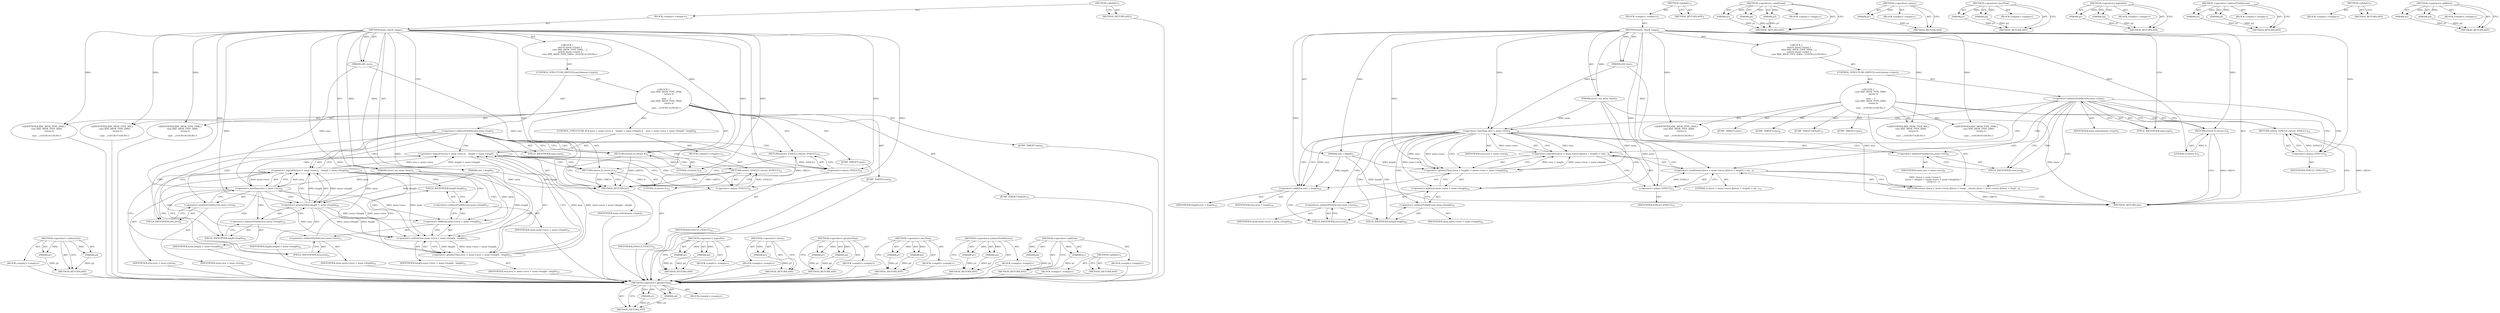 digraph "&lt;operator&gt;.addition" {
vulnerable_96 [label=<(METHOD,&lt;operator&gt;.greaterThan)>];
vulnerable_97 [label=<(PARAM,p1)>];
vulnerable_98 [label=<(PARAM,p2)>];
vulnerable_99 [label=<(BLOCK,&lt;empty&gt;,&lt;empty&gt;)>];
vulnerable_100 [label=<(METHOD_RETURN,ANY)>];
vulnerable_6 [label=<(METHOD,&lt;global&gt;)<SUB>1</SUB>>];
vulnerable_7 [label=<(BLOCK,&lt;empty&gt;,&lt;empty&gt;)<SUB>1</SUB>>];
vulnerable_8 [label=<(METHOD,mem_check_range)<SUB>1</SUB>>];
vulnerable_9 [label=<(PARAM,struct rxe_mem *mem)<SUB>1</SUB>>];
vulnerable_10 [label=<(PARAM,u64 iova)<SUB>1</SUB>>];
vulnerable_11 [label=<(PARAM,size_t length)<SUB>1</SUB>>];
vulnerable_12 [label="<(BLOCK,{
	switch (mem-&gt;type) {
	case RXE_MEM_TYPE_DMA:...,{
	switch (mem-&gt;type) {
	case RXE_MEM_TYPE_DMA:...)<SUB>2</SUB>>"];
vulnerable_13 [label=<(CONTROL_STRUCTURE,SWITCH,switch(mem-&gt;type))<SUB>3</SUB>>];
vulnerable_14 [label=<(&lt;operator&gt;.indirectFieldAccess,mem-&gt;type)<SUB>3</SUB>>];
vulnerable_15 [label=<(IDENTIFIER,mem,switch(mem-&gt;type))<SUB>3</SUB>>];
vulnerable_16 [label=<(FIELD_IDENTIFIER,type,type)<SUB>3</SUB>>];
vulnerable_17 [label="<(BLOCK,{
	case RXE_MEM_TYPE_DMA:
		return 0;
 
 	case ...,{
	case RXE_MEM_TYPE_DMA:
		return 0;
 
 	case ...)<SUB>3</SUB>>"];
vulnerable_18 [label=<(JUMP_TARGET,case)<SUB>4</SUB>>];
vulnerable_19 [label="<(IDENTIFIER,RXE_MEM_TYPE_DMA,{
	case RXE_MEM_TYPE_DMA:
		return 0;
 
 	case ...)<SUB>4</SUB>>"];
vulnerable_20 [label=<(RETURN,return 0;,return 0;)<SUB>5</SUB>>];
vulnerable_21 [label=<(LITERAL,0,return 0;)<SUB>5</SUB>>];
vulnerable_22 [label=<(JUMP_TARGET,case)<SUB>7</SUB>>];
vulnerable_23 [label="<(IDENTIFIER,RXE_MEM_TYPE_MR,{
	case RXE_MEM_TYPE_DMA:
		return 0;
 
 	case ...)<SUB>7</SUB>>"];
vulnerable_24 [label=<(JUMP_TARGET,case)<SUB>8</SUB>>];
vulnerable_25 [label="<(IDENTIFIER,RXE_MEM_TYPE_FMR,{
	case RXE_MEM_TYPE_DMA:
		return 0;
 
 	case ...)<SUB>8</SUB>>"];
vulnerable_26 [label=<(RETURN,return ((iova &lt; mem-&gt;iova) ||
			((iova + lengt...,return ((iova &lt; mem-&gt;iova) ||
			((iova + lengt...)<SUB>9</SUB>>];
vulnerable_27 [label=<(&lt;operator&gt;.conditional,((iova &lt; mem-&gt;iova) ||
			((iova + length) &gt; (m...)<SUB>9</SUB>>];
vulnerable_28 [label=<(&lt;operator&gt;.logicalOr,(iova &lt; mem-&gt;iova) ||
			((iova + length) &gt; (me...)<SUB>9</SUB>>];
vulnerable_29 [label=<(&lt;operator&gt;.lessThan,iova &lt; mem-&gt;iova)<SUB>9</SUB>>];
vulnerable_30 [label=<(IDENTIFIER,iova,iova &lt; mem-&gt;iova)<SUB>9</SUB>>];
vulnerable_31 [label=<(&lt;operator&gt;.indirectFieldAccess,mem-&gt;iova)<SUB>9</SUB>>];
vulnerable_32 [label=<(IDENTIFIER,mem,iova &lt; mem-&gt;iova)<SUB>9</SUB>>];
vulnerable_33 [label=<(FIELD_IDENTIFIER,iova,iova)<SUB>9</SUB>>];
vulnerable_34 [label=<(&lt;operator&gt;.greaterThan,(iova + length) &gt; (mem-&gt;iova + mem-&gt;length))<SUB>10</SUB>>];
vulnerable_35 [label=<(&lt;operator&gt;.addition,iova + length)<SUB>10</SUB>>];
vulnerable_36 [label=<(IDENTIFIER,iova,iova + length)<SUB>10</SUB>>];
vulnerable_37 [label=<(IDENTIFIER,length,iova + length)<SUB>10</SUB>>];
vulnerable_38 [label=<(&lt;operator&gt;.addition,mem-&gt;iova + mem-&gt;length)<SUB>10</SUB>>];
vulnerable_39 [label=<(&lt;operator&gt;.indirectFieldAccess,mem-&gt;iova)<SUB>10</SUB>>];
vulnerable_40 [label=<(IDENTIFIER,mem,mem-&gt;iova + mem-&gt;length)<SUB>10</SUB>>];
vulnerable_41 [label=<(FIELD_IDENTIFIER,iova,iova)<SUB>10</SUB>>];
vulnerable_42 [label=<(&lt;operator&gt;.indirectFieldAccess,mem-&gt;length)<SUB>10</SUB>>];
vulnerable_43 [label=<(IDENTIFIER,mem,mem-&gt;iova + mem-&gt;length)<SUB>10</SUB>>];
vulnerable_44 [label=<(FIELD_IDENTIFIER,length,length)<SUB>10</SUB>>];
vulnerable_45 [label=<(&lt;operator&gt;.minus,-EFAULT)<SUB>11</SUB>>];
vulnerable_46 [label=<(IDENTIFIER,EFAULT,-EFAULT)<SUB>11</SUB>>];
vulnerable_47 [label=<(LITERAL,0,((iova &lt; mem-&gt;iova) ||
			((iova + length) &gt; (m...)<SUB>11</SUB>>];
vulnerable_48 [label=<(JUMP_TARGET,default)<SUB>13</SUB>>];
vulnerable_49 [label=<(RETURN,return -EFAULT;,return -EFAULT;)<SUB>14</SUB>>];
vulnerable_50 [label=<(&lt;operator&gt;.minus,-EFAULT)<SUB>14</SUB>>];
vulnerable_51 [label=<(IDENTIFIER,EFAULT,-EFAULT)<SUB>14</SUB>>];
vulnerable_52 [label=<(METHOD_RETURN,int)<SUB>1</SUB>>];
vulnerable_54 [label=<(METHOD_RETURN,ANY)<SUB>1</SUB>>];
vulnerable_80 [label=<(METHOD,&lt;operator&gt;.conditional)>];
vulnerable_81 [label=<(PARAM,p1)>];
vulnerable_82 [label=<(PARAM,p2)>];
vulnerable_83 [label=<(PARAM,p3)>];
vulnerable_84 [label=<(BLOCK,&lt;empty&gt;,&lt;empty&gt;)>];
vulnerable_85 [label=<(METHOD_RETURN,ANY)>];
vulnerable_106 [label=<(METHOD,&lt;operator&gt;.minus)>];
vulnerable_107 [label=<(PARAM,p1)>];
vulnerable_108 [label=<(BLOCK,&lt;empty&gt;,&lt;empty&gt;)>];
vulnerable_109 [label=<(METHOD_RETURN,ANY)>];
vulnerable_91 [label=<(METHOD,&lt;operator&gt;.lessThan)>];
vulnerable_92 [label=<(PARAM,p1)>];
vulnerable_93 [label=<(PARAM,p2)>];
vulnerable_94 [label=<(BLOCK,&lt;empty&gt;,&lt;empty&gt;)>];
vulnerable_95 [label=<(METHOD_RETURN,ANY)>];
vulnerable_86 [label=<(METHOD,&lt;operator&gt;.logicalOr)>];
vulnerable_87 [label=<(PARAM,p1)>];
vulnerable_88 [label=<(PARAM,p2)>];
vulnerable_89 [label=<(BLOCK,&lt;empty&gt;,&lt;empty&gt;)>];
vulnerable_90 [label=<(METHOD_RETURN,ANY)>];
vulnerable_75 [label=<(METHOD,&lt;operator&gt;.indirectFieldAccess)>];
vulnerable_76 [label=<(PARAM,p1)>];
vulnerable_77 [label=<(PARAM,p2)>];
vulnerable_78 [label=<(BLOCK,&lt;empty&gt;,&lt;empty&gt;)>];
vulnerable_79 [label=<(METHOD_RETURN,ANY)>];
vulnerable_69 [label=<(METHOD,&lt;global&gt;)<SUB>1</SUB>>];
vulnerable_70 [label=<(BLOCK,&lt;empty&gt;,&lt;empty&gt;)>];
vulnerable_71 [label=<(METHOD_RETURN,ANY)>];
vulnerable_101 [label=<(METHOD,&lt;operator&gt;.addition)>];
vulnerable_102 [label=<(PARAM,p1)>];
vulnerable_103 [label=<(PARAM,p2)>];
vulnerable_104 [label=<(BLOCK,&lt;empty&gt;,&lt;empty&gt;)>];
vulnerable_105 [label=<(METHOD_RETURN,ANY)>];
fixed_103 [label=<(METHOD,&lt;operator&gt;.subtraction)>];
fixed_104 [label=<(PARAM,p1)>];
fixed_105 [label=<(PARAM,p2)>];
fixed_106 [label=<(BLOCK,&lt;empty&gt;,&lt;empty&gt;)>];
fixed_107 [label=<(METHOD_RETURN,ANY)>];
fixed_6 [label=<(METHOD,&lt;global&gt;)<SUB>1</SUB>>];
fixed_7 [label=<(BLOCK,&lt;empty&gt;,&lt;empty&gt;)<SUB>1</SUB>>];
fixed_8 [label=<(METHOD,mem_check_range)<SUB>1</SUB>>];
fixed_9 [label=<(PARAM,struct rxe_mem *mem)<SUB>1</SUB>>];
fixed_10 [label=<(PARAM,u64 iova)<SUB>1</SUB>>];
fixed_11 [label=<(PARAM,size_t length)<SUB>1</SUB>>];
fixed_12 [label="<(BLOCK,{
	switch (mem-&gt;type) {
	case RXE_MEM_TYPE_DMA:...,{
	switch (mem-&gt;type) {
	case RXE_MEM_TYPE_DMA:...)<SUB>2</SUB>>"];
fixed_13 [label=<(CONTROL_STRUCTURE,SWITCH,switch(mem-&gt;type))<SUB>3</SUB>>];
fixed_14 [label=<(&lt;operator&gt;.indirectFieldAccess,mem-&gt;type)<SUB>3</SUB>>];
fixed_15 [label=<(IDENTIFIER,mem,switch(mem-&gt;type))<SUB>3</SUB>>];
fixed_16 [label=<(FIELD_IDENTIFIER,type,type)<SUB>3</SUB>>];
fixed_17 [label="<(BLOCK,{
	case RXE_MEM_TYPE_DMA:
		return 0;
 
 	case ...,{
	case RXE_MEM_TYPE_DMA:
		return 0;
 
 	case ...)<SUB>3</SUB>>"];
fixed_18 [label=<(JUMP_TARGET,case)<SUB>4</SUB>>];
fixed_19 [label="<(IDENTIFIER,RXE_MEM_TYPE_DMA,{
	case RXE_MEM_TYPE_DMA:
		return 0;
 
 	case ...)<SUB>4</SUB>>"];
fixed_20 [label=<(RETURN,return 0;,return 0;)<SUB>5</SUB>>];
fixed_21 [label=<(LITERAL,0,return 0;)<SUB>5</SUB>>];
fixed_22 [label=<(JUMP_TARGET,case)<SUB>7</SUB>>];
fixed_23 [label="<(IDENTIFIER,RXE_MEM_TYPE_MR,{
	case RXE_MEM_TYPE_DMA:
		return 0;
 
 	case ...)<SUB>7</SUB>>"];
fixed_24 [label=<(JUMP_TARGET,case)<SUB>8</SUB>>];
fixed_25 [label="<(IDENTIFIER,RXE_MEM_TYPE_FMR,{
	case RXE_MEM_TYPE_DMA:
		return 0;
 
 	case ...)<SUB>8</SUB>>"];
fixed_26 [label=<(CONTROL_STRUCTURE,IF,if (iova &lt; mem-&gt;iova ||
		    length &gt; mem-&gt;length ||
		    iova &gt; mem-&gt;iova + mem-&gt;length - length))<SUB>9</SUB>>];
fixed_27 [label=<(&lt;operator&gt;.logicalOr,iova &lt; mem-&gt;iova ||
		    length &gt; mem-&gt;length ...)<SUB>9</SUB>>];
fixed_28 [label=<(&lt;operator&gt;.logicalOr,iova &lt; mem-&gt;iova ||
		    length &gt; mem-&gt;length)<SUB>9</SUB>>];
fixed_29 [label=<(&lt;operator&gt;.lessThan,iova &lt; mem-&gt;iova)<SUB>9</SUB>>];
fixed_30 [label=<(IDENTIFIER,iova,iova &lt; mem-&gt;iova)<SUB>9</SUB>>];
fixed_31 [label=<(&lt;operator&gt;.indirectFieldAccess,mem-&gt;iova)<SUB>9</SUB>>];
fixed_32 [label=<(IDENTIFIER,mem,iova &lt; mem-&gt;iova)<SUB>9</SUB>>];
fixed_33 [label=<(FIELD_IDENTIFIER,iova,iova)<SUB>9</SUB>>];
fixed_34 [label=<(&lt;operator&gt;.greaterThan,length &gt; mem-&gt;length)<SUB>10</SUB>>];
fixed_35 [label=<(IDENTIFIER,length,length &gt; mem-&gt;length)<SUB>10</SUB>>];
fixed_36 [label=<(&lt;operator&gt;.indirectFieldAccess,mem-&gt;length)<SUB>10</SUB>>];
fixed_37 [label=<(IDENTIFIER,mem,length &gt; mem-&gt;length)<SUB>10</SUB>>];
fixed_38 [label=<(FIELD_IDENTIFIER,length,length)<SUB>10</SUB>>];
fixed_39 [label=<(&lt;operator&gt;.greaterThan,iova &gt; mem-&gt;iova + mem-&gt;length - length)<SUB>11</SUB>>];
fixed_40 [label=<(IDENTIFIER,iova,iova &gt; mem-&gt;iova + mem-&gt;length - length)<SUB>11</SUB>>];
fixed_41 [label=<(&lt;operator&gt;.subtraction,mem-&gt;iova + mem-&gt;length - length)<SUB>11</SUB>>];
fixed_42 [label=<(&lt;operator&gt;.addition,mem-&gt;iova + mem-&gt;length)<SUB>11</SUB>>];
fixed_43 [label=<(&lt;operator&gt;.indirectFieldAccess,mem-&gt;iova)<SUB>11</SUB>>];
fixed_44 [label=<(IDENTIFIER,mem,mem-&gt;iova + mem-&gt;length)<SUB>11</SUB>>];
fixed_45 [label=<(FIELD_IDENTIFIER,iova,iova)<SUB>11</SUB>>];
fixed_46 [label=<(&lt;operator&gt;.indirectFieldAccess,mem-&gt;length)<SUB>11</SUB>>];
fixed_47 [label=<(IDENTIFIER,mem,mem-&gt;iova + mem-&gt;length)<SUB>11</SUB>>];
fixed_48 [label=<(FIELD_IDENTIFIER,length,length)<SUB>11</SUB>>];
fixed_49 [label=<(IDENTIFIER,length,mem-&gt;iova + mem-&gt;length - length)<SUB>11</SUB>>];
fixed_50 [label=<(BLOCK,&lt;empty&gt;,&lt;empty&gt;)<SUB>12</SUB>>];
fixed_51 [label=<(RETURN,return -EFAULT;,return -EFAULT;)<SUB>12</SUB>>];
fixed_52 [label=<(&lt;operator&gt;.minus,-EFAULT)<SUB>12</SUB>>];
fixed_53 [label=<(IDENTIFIER,EFAULT,-EFAULT)<SUB>12</SUB>>];
fixed_54 [label=<(RETURN,return 0;,return 0;)<SUB>13</SUB>>];
fixed_55 [label=<(LITERAL,0,return 0;)<SUB>13</SUB>>];
fixed_56 [label=<(JUMP_TARGET,default)<SUB>15</SUB>>];
fixed_57 [label=<(RETURN,return -EFAULT;,return -EFAULT;)<SUB>16</SUB>>];
fixed_58 [label=<(&lt;operator&gt;.minus,-EFAULT)<SUB>16</SUB>>];
fixed_59 [label=<(IDENTIFIER,EFAULT,-EFAULT)<SUB>16</SUB>>];
fixed_60 [label=<(METHOD_RETURN,int)<SUB>1</SUB>>];
fixed_62 [label=<(METHOD_RETURN,ANY)<SUB>1</SUB>>];
fixed_88 [label=<(METHOD,&lt;operator&gt;.logicalOr)>];
fixed_89 [label=<(PARAM,p1)>];
fixed_90 [label=<(PARAM,p2)>];
fixed_91 [label=<(BLOCK,&lt;empty&gt;,&lt;empty&gt;)>];
fixed_92 [label=<(METHOD_RETURN,ANY)>];
fixed_113 [label=<(METHOD,&lt;operator&gt;.minus)>];
fixed_114 [label=<(PARAM,p1)>];
fixed_115 [label=<(BLOCK,&lt;empty&gt;,&lt;empty&gt;)>];
fixed_116 [label=<(METHOD_RETURN,ANY)>];
fixed_98 [label=<(METHOD,&lt;operator&gt;.greaterThan)>];
fixed_99 [label=<(PARAM,p1)>];
fixed_100 [label=<(PARAM,p2)>];
fixed_101 [label=<(BLOCK,&lt;empty&gt;,&lt;empty&gt;)>];
fixed_102 [label=<(METHOD_RETURN,ANY)>];
fixed_93 [label=<(METHOD,&lt;operator&gt;.lessThan)>];
fixed_94 [label=<(PARAM,p1)>];
fixed_95 [label=<(PARAM,p2)>];
fixed_96 [label=<(BLOCK,&lt;empty&gt;,&lt;empty&gt;)>];
fixed_97 [label=<(METHOD_RETURN,ANY)>];
fixed_83 [label=<(METHOD,&lt;operator&gt;.indirectFieldAccess)>];
fixed_84 [label=<(PARAM,p1)>];
fixed_85 [label=<(PARAM,p2)>];
fixed_86 [label=<(BLOCK,&lt;empty&gt;,&lt;empty&gt;)>];
fixed_87 [label=<(METHOD_RETURN,ANY)>];
fixed_77 [label=<(METHOD,&lt;global&gt;)<SUB>1</SUB>>];
fixed_78 [label=<(BLOCK,&lt;empty&gt;,&lt;empty&gt;)>];
fixed_79 [label=<(METHOD_RETURN,ANY)>];
fixed_108 [label=<(METHOD,&lt;operator&gt;.addition)>];
fixed_109 [label=<(PARAM,p1)>];
fixed_110 [label=<(PARAM,p2)>];
fixed_111 [label=<(BLOCK,&lt;empty&gt;,&lt;empty&gt;)>];
fixed_112 [label=<(METHOD_RETURN,ANY)>];
vulnerable_96 -> vulnerable_97  [key=0, label="AST: "];
vulnerable_96 -> vulnerable_97  [key=1, label="DDG: "];
vulnerable_96 -> vulnerable_99  [key=0, label="AST: "];
vulnerable_96 -> vulnerable_98  [key=0, label="AST: "];
vulnerable_96 -> vulnerable_98  [key=1, label="DDG: "];
vulnerable_96 -> vulnerable_100  [key=0, label="AST: "];
vulnerable_96 -> vulnerable_100  [key=1, label="CFG: "];
vulnerable_97 -> vulnerable_100  [key=0, label="DDG: p1"];
vulnerable_98 -> vulnerable_100  [key=0, label="DDG: p2"];
vulnerable_6 -> vulnerable_7  [key=0, label="AST: "];
vulnerable_6 -> vulnerable_54  [key=0, label="AST: "];
vulnerable_6 -> vulnerable_54  [key=1, label="CFG: "];
vulnerable_7 -> vulnerable_8  [key=0, label="AST: "];
vulnerable_8 -> vulnerable_9  [key=0, label="AST: "];
vulnerable_8 -> vulnerable_9  [key=1, label="DDG: "];
vulnerable_8 -> vulnerable_10  [key=0, label="AST: "];
vulnerable_8 -> vulnerable_10  [key=1, label="DDG: "];
vulnerable_8 -> vulnerable_11  [key=0, label="AST: "];
vulnerable_8 -> vulnerable_11  [key=1, label="DDG: "];
vulnerable_8 -> vulnerable_12  [key=0, label="AST: "];
vulnerable_8 -> vulnerable_52  [key=0, label="AST: "];
vulnerable_8 -> vulnerable_16  [key=0, label="CFG: "];
vulnerable_8 -> vulnerable_19  [key=0, label="DDG: "];
vulnerable_8 -> vulnerable_20  [key=0, label="DDG: "];
vulnerable_8 -> vulnerable_23  [key=0, label="DDG: "];
vulnerable_8 -> vulnerable_25  [key=0, label="DDG: "];
vulnerable_8 -> vulnerable_21  [key=0, label="DDG: "];
vulnerable_8 -> vulnerable_27  [key=0, label="DDG: "];
vulnerable_8 -> vulnerable_50  [key=0, label="DDG: "];
vulnerable_8 -> vulnerable_45  [key=0, label="DDG: "];
vulnerable_8 -> vulnerable_29  [key=0, label="DDG: "];
vulnerable_8 -> vulnerable_34  [key=0, label="DDG: "];
vulnerable_8 -> vulnerable_35  [key=0, label="DDG: "];
vulnerable_9 -> vulnerable_52  [key=0, label="DDG: mem"];
vulnerable_9 -> vulnerable_29  [key=0, label="DDG: mem"];
vulnerable_9 -> vulnerable_34  [key=0, label="DDG: mem"];
vulnerable_9 -> vulnerable_38  [key=0, label="DDG: mem"];
vulnerable_10 -> vulnerable_52  [key=0, label="DDG: iova"];
vulnerable_10 -> vulnerable_29  [key=0, label="DDG: iova"];
vulnerable_11 -> vulnerable_52  [key=0, label="DDG: length"];
vulnerable_11 -> vulnerable_34  [key=0, label="DDG: length"];
vulnerable_11 -> vulnerable_35  [key=0, label="DDG: length"];
vulnerable_12 -> vulnerable_13  [key=0, label="AST: "];
vulnerable_13 -> vulnerable_14  [key=0, label="AST: "];
vulnerable_13 -> vulnerable_17  [key=0, label="AST: "];
vulnerable_14 -> vulnerable_15  [key=0, label="AST: "];
vulnerable_14 -> vulnerable_16  [key=0, label="AST: "];
vulnerable_14 -> vulnerable_20  [key=0, label="CFG: "];
vulnerable_14 -> vulnerable_20  [key=1, label="CDG: "];
vulnerable_14 -> vulnerable_33  [key=0, label="CFG: "];
vulnerable_14 -> vulnerable_33  [key=1, label="CDG: "];
vulnerable_14 -> vulnerable_50  [key=0, label="CFG: "];
vulnerable_14 -> vulnerable_50  [key=1, label="CDG: "];
vulnerable_14 -> vulnerable_49  [key=0, label="CDG: "];
vulnerable_14 -> vulnerable_26  [key=0, label="CDG: "];
vulnerable_14 -> vulnerable_28  [key=0, label="CDG: "];
vulnerable_14 -> vulnerable_27  [key=0, label="CDG: "];
vulnerable_14 -> vulnerable_29  [key=0, label="CDG: "];
vulnerable_14 -> vulnerable_31  [key=0, label="CDG: "];
vulnerable_16 -> vulnerable_14  [key=0, label="CFG: "];
vulnerable_17 -> vulnerable_18  [key=0, label="AST: "];
vulnerable_17 -> vulnerable_19  [key=0, label="AST: "];
vulnerable_17 -> vulnerable_20  [key=0, label="AST: "];
vulnerable_17 -> vulnerable_22  [key=0, label="AST: "];
vulnerable_17 -> vulnerable_23  [key=0, label="AST: "];
vulnerable_17 -> vulnerable_24  [key=0, label="AST: "];
vulnerable_17 -> vulnerable_25  [key=0, label="AST: "];
vulnerable_17 -> vulnerable_26  [key=0, label="AST: "];
vulnerable_17 -> vulnerable_48  [key=0, label="AST: "];
vulnerable_17 -> vulnerable_49  [key=0, label="AST: "];
vulnerable_20 -> vulnerable_21  [key=0, label="AST: "];
vulnerable_20 -> vulnerable_52  [key=0, label="CFG: "];
vulnerable_20 -> vulnerable_52  [key=1, label="DDG: &lt;RET&gt;"];
vulnerable_21 -> vulnerable_20  [key=0, label="DDG: 0"];
vulnerable_26 -> vulnerable_27  [key=0, label="AST: "];
vulnerable_26 -> vulnerable_52  [key=0, label="CFG: "];
vulnerable_26 -> vulnerable_52  [key=1, label="DDG: &lt;RET&gt;"];
vulnerable_27 -> vulnerable_28  [key=0, label="AST: "];
vulnerable_27 -> vulnerable_45  [key=0, label="AST: "];
vulnerable_27 -> vulnerable_47  [key=0, label="AST: "];
vulnerable_27 -> vulnerable_26  [key=0, label="CFG: "];
vulnerable_27 -> vulnerable_26  [key=1, label="DDG: ((iova &lt; mem-&gt;iova) ||
			((iova + length) &gt; (mem-&gt;iova + mem-&gt;length))) ?
			-EFAULT : 0"];
vulnerable_28 -> vulnerable_29  [key=0, label="AST: "];
vulnerable_28 -> vulnerable_34  [key=0, label="AST: "];
vulnerable_28 -> vulnerable_45  [key=0, label="CFG: "];
vulnerable_28 -> vulnerable_45  [key=1, label="CDG: "];
vulnerable_28 -> vulnerable_27  [key=0, label="CFG: "];
vulnerable_29 -> vulnerable_30  [key=0, label="AST: "];
vulnerable_29 -> vulnerable_31  [key=0, label="AST: "];
vulnerable_29 -> vulnerable_28  [key=0, label="CFG: "];
vulnerable_29 -> vulnerable_28  [key=1, label="DDG: iova"];
vulnerable_29 -> vulnerable_28  [key=2, label="DDG: mem-&gt;iova"];
vulnerable_29 -> vulnerable_35  [key=0, label="CFG: "];
vulnerable_29 -> vulnerable_35  [key=1, label="DDG: iova"];
vulnerable_29 -> vulnerable_35  [key=2, label="CDG: "];
vulnerable_29 -> vulnerable_34  [key=0, label="DDG: iova"];
vulnerable_29 -> vulnerable_34  [key=1, label="DDG: mem-&gt;iova"];
vulnerable_29 -> vulnerable_34  [key=2, label="CDG: "];
vulnerable_29 -> vulnerable_38  [key=0, label="DDG: mem-&gt;iova"];
vulnerable_29 -> vulnerable_38  [key=1, label="CDG: "];
vulnerable_29 -> vulnerable_42  [key=0, label="CDG: "];
vulnerable_29 -> vulnerable_41  [key=0, label="CDG: "];
vulnerable_29 -> vulnerable_44  [key=0, label="CDG: "];
vulnerable_29 -> vulnerable_39  [key=0, label="CDG: "];
vulnerable_31 -> vulnerable_32  [key=0, label="AST: "];
vulnerable_31 -> vulnerable_33  [key=0, label="AST: "];
vulnerable_31 -> vulnerable_29  [key=0, label="CFG: "];
vulnerable_33 -> vulnerable_31  [key=0, label="CFG: "];
vulnerable_34 -> vulnerable_35  [key=0, label="AST: "];
vulnerable_34 -> vulnerable_38  [key=0, label="AST: "];
vulnerable_34 -> vulnerable_28  [key=0, label="CFG: "];
vulnerable_34 -> vulnerable_28  [key=1, label="DDG: iova + length"];
vulnerable_34 -> vulnerable_28  [key=2, label="DDG: mem-&gt;iova + mem-&gt;length"];
vulnerable_35 -> vulnerable_36  [key=0, label="AST: "];
vulnerable_35 -> vulnerable_37  [key=0, label="AST: "];
vulnerable_35 -> vulnerable_41  [key=0, label="CFG: "];
vulnerable_38 -> vulnerable_39  [key=0, label="AST: "];
vulnerable_38 -> vulnerable_42  [key=0, label="AST: "];
vulnerable_38 -> vulnerable_34  [key=0, label="CFG: "];
vulnerable_39 -> vulnerable_40  [key=0, label="AST: "];
vulnerable_39 -> vulnerable_41  [key=0, label="AST: "];
vulnerable_39 -> vulnerable_44  [key=0, label="CFG: "];
vulnerable_41 -> vulnerable_39  [key=0, label="CFG: "];
vulnerable_42 -> vulnerable_43  [key=0, label="AST: "];
vulnerable_42 -> vulnerable_44  [key=0, label="AST: "];
vulnerable_42 -> vulnerable_38  [key=0, label="CFG: "];
vulnerable_44 -> vulnerable_42  [key=0, label="CFG: "];
vulnerable_45 -> vulnerable_46  [key=0, label="AST: "];
vulnerable_45 -> vulnerable_27  [key=0, label="CFG: "];
vulnerable_45 -> vulnerable_27  [key=1, label="DDG: EFAULT"];
vulnerable_49 -> vulnerable_50  [key=0, label="AST: "];
vulnerable_49 -> vulnerable_52  [key=0, label="CFG: "];
vulnerable_49 -> vulnerable_52  [key=1, label="DDG: &lt;RET&gt;"];
vulnerable_50 -> vulnerable_51  [key=0, label="AST: "];
vulnerable_50 -> vulnerable_49  [key=0, label="CFG: "];
vulnerable_50 -> vulnerable_49  [key=1, label="DDG: -EFAULT"];
vulnerable_80 -> vulnerable_81  [key=0, label="AST: "];
vulnerable_80 -> vulnerable_81  [key=1, label="DDG: "];
vulnerable_80 -> vulnerable_84  [key=0, label="AST: "];
vulnerable_80 -> vulnerable_82  [key=0, label="AST: "];
vulnerable_80 -> vulnerable_82  [key=1, label="DDG: "];
vulnerable_80 -> vulnerable_85  [key=0, label="AST: "];
vulnerable_80 -> vulnerable_85  [key=1, label="CFG: "];
vulnerable_80 -> vulnerable_83  [key=0, label="AST: "];
vulnerable_80 -> vulnerable_83  [key=1, label="DDG: "];
vulnerable_81 -> vulnerable_85  [key=0, label="DDG: p1"];
vulnerable_82 -> vulnerable_85  [key=0, label="DDG: p2"];
vulnerable_83 -> vulnerable_85  [key=0, label="DDG: p3"];
vulnerable_106 -> vulnerable_107  [key=0, label="AST: "];
vulnerable_106 -> vulnerable_107  [key=1, label="DDG: "];
vulnerable_106 -> vulnerable_108  [key=0, label="AST: "];
vulnerable_106 -> vulnerable_109  [key=0, label="AST: "];
vulnerable_106 -> vulnerable_109  [key=1, label="CFG: "];
vulnerable_107 -> vulnerable_109  [key=0, label="DDG: p1"];
vulnerable_91 -> vulnerable_92  [key=0, label="AST: "];
vulnerable_91 -> vulnerable_92  [key=1, label="DDG: "];
vulnerable_91 -> vulnerable_94  [key=0, label="AST: "];
vulnerable_91 -> vulnerable_93  [key=0, label="AST: "];
vulnerable_91 -> vulnerable_93  [key=1, label="DDG: "];
vulnerable_91 -> vulnerable_95  [key=0, label="AST: "];
vulnerable_91 -> vulnerable_95  [key=1, label="CFG: "];
vulnerable_92 -> vulnerable_95  [key=0, label="DDG: p1"];
vulnerable_93 -> vulnerable_95  [key=0, label="DDG: p2"];
vulnerable_86 -> vulnerable_87  [key=0, label="AST: "];
vulnerable_86 -> vulnerable_87  [key=1, label="DDG: "];
vulnerable_86 -> vulnerable_89  [key=0, label="AST: "];
vulnerable_86 -> vulnerable_88  [key=0, label="AST: "];
vulnerable_86 -> vulnerable_88  [key=1, label="DDG: "];
vulnerable_86 -> vulnerable_90  [key=0, label="AST: "];
vulnerable_86 -> vulnerable_90  [key=1, label="CFG: "];
vulnerable_87 -> vulnerable_90  [key=0, label="DDG: p1"];
vulnerable_88 -> vulnerable_90  [key=0, label="DDG: p2"];
vulnerable_75 -> vulnerable_76  [key=0, label="AST: "];
vulnerable_75 -> vulnerable_76  [key=1, label="DDG: "];
vulnerable_75 -> vulnerable_78  [key=0, label="AST: "];
vulnerable_75 -> vulnerable_77  [key=0, label="AST: "];
vulnerable_75 -> vulnerable_77  [key=1, label="DDG: "];
vulnerable_75 -> vulnerable_79  [key=0, label="AST: "];
vulnerable_75 -> vulnerable_79  [key=1, label="CFG: "];
vulnerable_76 -> vulnerable_79  [key=0, label="DDG: p1"];
vulnerable_77 -> vulnerable_79  [key=0, label="DDG: p2"];
vulnerable_69 -> vulnerable_70  [key=0, label="AST: "];
vulnerable_69 -> vulnerable_71  [key=0, label="AST: "];
vulnerable_69 -> vulnerable_71  [key=1, label="CFG: "];
vulnerable_101 -> vulnerable_102  [key=0, label="AST: "];
vulnerable_101 -> vulnerable_102  [key=1, label="DDG: "];
vulnerable_101 -> vulnerable_104  [key=0, label="AST: "];
vulnerable_101 -> vulnerable_103  [key=0, label="AST: "];
vulnerable_101 -> vulnerable_103  [key=1, label="DDG: "];
vulnerable_101 -> vulnerable_105  [key=0, label="AST: "];
vulnerable_101 -> vulnerable_105  [key=1, label="CFG: "];
vulnerable_102 -> vulnerable_105  [key=0, label="DDG: p1"];
vulnerable_103 -> vulnerable_105  [key=0, label="DDG: p2"];
fixed_103 -> fixed_104  [key=0, label="AST: "];
fixed_103 -> fixed_104  [key=1, label="DDG: "];
fixed_103 -> fixed_106  [key=0, label="AST: "];
fixed_103 -> fixed_105  [key=0, label="AST: "];
fixed_103 -> fixed_105  [key=1, label="DDG: "];
fixed_103 -> fixed_107  [key=0, label="AST: "];
fixed_103 -> fixed_107  [key=1, label="CFG: "];
fixed_104 -> fixed_107  [key=0, label="DDG: p1"];
fixed_105 -> fixed_107  [key=0, label="DDG: p2"];
fixed_106 -> vulnerable_96  [key=0];
fixed_107 -> vulnerable_96  [key=0];
fixed_6 -> fixed_7  [key=0, label="AST: "];
fixed_6 -> fixed_62  [key=0, label="AST: "];
fixed_6 -> fixed_62  [key=1, label="CFG: "];
fixed_7 -> fixed_8  [key=0, label="AST: "];
fixed_8 -> fixed_9  [key=0, label="AST: "];
fixed_8 -> fixed_9  [key=1, label="DDG: "];
fixed_8 -> fixed_10  [key=0, label="AST: "];
fixed_8 -> fixed_10  [key=1, label="DDG: "];
fixed_8 -> fixed_11  [key=0, label="AST: "];
fixed_8 -> fixed_11  [key=1, label="DDG: "];
fixed_8 -> fixed_12  [key=0, label="AST: "];
fixed_8 -> fixed_60  [key=0, label="AST: "];
fixed_8 -> fixed_16  [key=0, label="CFG: "];
fixed_8 -> fixed_19  [key=0, label="DDG: "];
fixed_8 -> fixed_20  [key=0, label="DDG: "];
fixed_8 -> fixed_23  [key=0, label="DDG: "];
fixed_8 -> fixed_25  [key=0, label="DDG: "];
fixed_8 -> fixed_54  [key=0, label="DDG: "];
fixed_8 -> fixed_21  [key=0, label="DDG: "];
fixed_8 -> fixed_55  [key=0, label="DDG: "];
fixed_8 -> fixed_58  [key=0, label="DDG: "];
fixed_8 -> fixed_39  [key=0, label="DDG: "];
fixed_8 -> fixed_29  [key=0, label="DDG: "];
fixed_8 -> fixed_34  [key=0, label="DDG: "];
fixed_8 -> fixed_41  [key=0, label="DDG: "];
fixed_8 -> fixed_52  [key=0, label="DDG: "];
fixed_9 -> fixed_60  [key=0, label="DDG: mem"];
fixed_9 -> fixed_29  [key=0, label="DDG: mem"];
fixed_9 -> fixed_34  [key=0, label="DDG: mem"];
fixed_9 -> fixed_41  [key=0, label="DDG: mem"];
fixed_9 -> fixed_42  [key=0, label="DDG: mem"];
fixed_10 -> fixed_60  [key=0, label="DDG: iova"];
fixed_10 -> fixed_29  [key=0, label="DDG: iova"];
fixed_11 -> fixed_60  [key=0, label="DDG: length"];
fixed_11 -> fixed_34  [key=0, label="DDG: length"];
fixed_11 -> fixed_41  [key=0, label="DDG: length"];
fixed_12 -> fixed_13  [key=0, label="AST: "];
fixed_13 -> fixed_14  [key=0, label="AST: "];
fixed_13 -> fixed_17  [key=0, label="AST: "];
fixed_14 -> fixed_15  [key=0, label="AST: "];
fixed_14 -> fixed_16  [key=0, label="AST: "];
fixed_14 -> fixed_20  [key=0, label="CFG: "];
fixed_14 -> fixed_20  [key=1, label="CDG: "];
fixed_14 -> fixed_33  [key=0, label="CFG: "];
fixed_14 -> fixed_33  [key=1, label="CDG: "];
fixed_14 -> fixed_58  [key=0, label="CFG: "];
fixed_14 -> fixed_58  [key=1, label="CDG: "];
fixed_14 -> fixed_57  [key=0, label="CDG: "];
fixed_14 -> fixed_28  [key=0, label="CDG: "];
fixed_14 -> fixed_27  [key=0, label="CDG: "];
fixed_14 -> fixed_29  [key=0, label="CDG: "];
fixed_14 -> fixed_31  [key=0, label="CDG: "];
fixed_15 -> vulnerable_96  [key=0];
fixed_16 -> fixed_14  [key=0, label="CFG: "];
fixed_17 -> fixed_18  [key=0, label="AST: "];
fixed_17 -> fixed_19  [key=0, label="AST: "];
fixed_17 -> fixed_20  [key=0, label="AST: "];
fixed_17 -> fixed_22  [key=0, label="AST: "];
fixed_17 -> fixed_23  [key=0, label="AST: "];
fixed_17 -> fixed_24  [key=0, label="AST: "];
fixed_17 -> fixed_25  [key=0, label="AST: "];
fixed_17 -> fixed_26  [key=0, label="AST: "];
fixed_17 -> fixed_54  [key=0, label="AST: "];
fixed_17 -> fixed_56  [key=0, label="AST: "];
fixed_17 -> fixed_57  [key=0, label="AST: "];
fixed_18 -> vulnerable_96  [key=0];
fixed_19 -> vulnerable_96  [key=0];
fixed_20 -> fixed_21  [key=0, label="AST: "];
fixed_20 -> fixed_60  [key=0, label="CFG: "];
fixed_20 -> fixed_60  [key=1, label="DDG: &lt;RET&gt;"];
fixed_21 -> fixed_20  [key=0, label="DDG: 0"];
fixed_22 -> vulnerable_96  [key=0];
fixed_23 -> vulnerable_96  [key=0];
fixed_24 -> vulnerable_96  [key=0];
fixed_25 -> vulnerable_96  [key=0];
fixed_26 -> fixed_27  [key=0, label="AST: "];
fixed_26 -> fixed_50  [key=0, label="AST: "];
fixed_27 -> fixed_28  [key=0, label="AST: "];
fixed_27 -> fixed_39  [key=0, label="AST: "];
fixed_27 -> fixed_52  [key=0, label="CFG: "];
fixed_27 -> fixed_52  [key=1, label="CDG: "];
fixed_27 -> fixed_54  [key=0, label="CFG: "];
fixed_27 -> fixed_54  [key=1, label="CDG: "];
fixed_27 -> fixed_51  [key=0, label="CDG: "];
fixed_28 -> fixed_29  [key=0, label="AST: "];
fixed_28 -> fixed_34  [key=0, label="AST: "];
fixed_28 -> fixed_27  [key=0, label="CFG: "];
fixed_28 -> fixed_27  [key=1, label="DDG: iova &lt; mem-&gt;iova"];
fixed_28 -> fixed_27  [key=2, label="DDG: length &gt; mem-&gt;length"];
fixed_28 -> fixed_45  [key=0, label="CFG: "];
fixed_28 -> fixed_45  [key=1, label="CDG: "];
fixed_28 -> fixed_48  [key=0, label="CDG: "];
fixed_28 -> fixed_42  [key=0, label="CDG: "];
fixed_28 -> fixed_46  [key=0, label="CDG: "];
fixed_28 -> fixed_41  [key=0, label="CDG: "];
fixed_28 -> fixed_39  [key=0, label="CDG: "];
fixed_28 -> fixed_43  [key=0, label="CDG: "];
fixed_29 -> fixed_30  [key=0, label="AST: "];
fixed_29 -> fixed_31  [key=0, label="AST: "];
fixed_29 -> fixed_28  [key=0, label="CFG: "];
fixed_29 -> fixed_28  [key=1, label="DDG: iova"];
fixed_29 -> fixed_28  [key=2, label="DDG: mem-&gt;iova"];
fixed_29 -> fixed_38  [key=0, label="CFG: "];
fixed_29 -> fixed_38  [key=1, label="CDG: "];
fixed_29 -> fixed_39  [key=0, label="DDG: iova"];
fixed_29 -> fixed_41  [key=0, label="DDG: mem-&gt;iova"];
fixed_29 -> fixed_42  [key=0, label="DDG: mem-&gt;iova"];
fixed_29 -> fixed_34  [key=0, label="CDG: "];
fixed_29 -> fixed_36  [key=0, label="CDG: "];
fixed_30 -> vulnerable_96  [key=0];
fixed_31 -> fixed_32  [key=0, label="AST: "];
fixed_31 -> fixed_33  [key=0, label="AST: "];
fixed_31 -> fixed_29  [key=0, label="CFG: "];
fixed_32 -> vulnerable_96  [key=0];
fixed_33 -> fixed_31  [key=0, label="CFG: "];
fixed_34 -> fixed_35  [key=0, label="AST: "];
fixed_34 -> fixed_36  [key=0, label="AST: "];
fixed_34 -> fixed_28  [key=0, label="CFG: "];
fixed_34 -> fixed_28  [key=1, label="DDG: length"];
fixed_34 -> fixed_28  [key=2, label="DDG: mem-&gt;length"];
fixed_34 -> fixed_41  [key=0, label="DDG: mem-&gt;length"];
fixed_34 -> fixed_41  [key=1, label="DDG: length"];
fixed_34 -> fixed_42  [key=0, label="DDG: mem-&gt;length"];
fixed_35 -> vulnerable_96  [key=0];
fixed_36 -> fixed_37  [key=0, label="AST: "];
fixed_36 -> fixed_38  [key=0, label="AST: "];
fixed_36 -> fixed_34  [key=0, label="CFG: "];
fixed_37 -> vulnerable_96  [key=0];
fixed_38 -> fixed_36  [key=0, label="CFG: "];
fixed_39 -> fixed_40  [key=0, label="AST: "];
fixed_39 -> fixed_41  [key=0, label="AST: "];
fixed_39 -> fixed_27  [key=0, label="CFG: "];
fixed_39 -> fixed_27  [key=1, label="DDG: iova"];
fixed_39 -> fixed_27  [key=2, label="DDG: mem-&gt;iova + mem-&gt;length - length"];
fixed_40 -> vulnerable_96  [key=0];
fixed_41 -> fixed_42  [key=0, label="AST: "];
fixed_41 -> fixed_49  [key=0, label="AST: "];
fixed_41 -> fixed_39  [key=0, label="CFG: "];
fixed_41 -> fixed_39  [key=1, label="DDG: mem-&gt;iova + mem-&gt;length"];
fixed_41 -> fixed_39  [key=2, label="DDG: length"];
fixed_42 -> fixed_43  [key=0, label="AST: "];
fixed_42 -> fixed_46  [key=0, label="AST: "];
fixed_42 -> fixed_41  [key=0, label="CFG: "];
fixed_43 -> fixed_44  [key=0, label="AST: "];
fixed_43 -> fixed_45  [key=0, label="AST: "];
fixed_43 -> fixed_48  [key=0, label="CFG: "];
fixed_44 -> vulnerable_96  [key=0];
fixed_45 -> fixed_43  [key=0, label="CFG: "];
fixed_46 -> fixed_47  [key=0, label="AST: "];
fixed_46 -> fixed_48  [key=0, label="AST: "];
fixed_46 -> fixed_42  [key=0, label="CFG: "];
fixed_47 -> vulnerable_96  [key=0];
fixed_48 -> fixed_46  [key=0, label="CFG: "];
fixed_49 -> vulnerable_96  [key=0];
fixed_50 -> fixed_51  [key=0, label="AST: "];
fixed_51 -> fixed_52  [key=0, label="AST: "];
fixed_51 -> fixed_60  [key=0, label="CFG: "];
fixed_51 -> fixed_60  [key=1, label="DDG: &lt;RET&gt;"];
fixed_52 -> fixed_53  [key=0, label="AST: "];
fixed_52 -> fixed_51  [key=0, label="CFG: "];
fixed_52 -> fixed_51  [key=1, label="DDG: -EFAULT"];
fixed_53 -> vulnerable_96  [key=0];
fixed_54 -> fixed_55  [key=0, label="AST: "];
fixed_54 -> fixed_60  [key=0, label="CFG: "];
fixed_54 -> fixed_60  [key=1, label="DDG: &lt;RET&gt;"];
fixed_55 -> fixed_54  [key=0, label="DDG: 0"];
fixed_56 -> vulnerable_96  [key=0];
fixed_57 -> fixed_58  [key=0, label="AST: "];
fixed_57 -> fixed_60  [key=0, label="CFG: "];
fixed_57 -> fixed_60  [key=1, label="DDG: &lt;RET&gt;"];
fixed_58 -> fixed_59  [key=0, label="AST: "];
fixed_58 -> fixed_57  [key=0, label="CFG: "];
fixed_58 -> fixed_57  [key=1, label="DDG: -EFAULT"];
fixed_59 -> vulnerable_96  [key=0];
fixed_60 -> vulnerable_96  [key=0];
fixed_62 -> vulnerable_96  [key=0];
fixed_88 -> fixed_89  [key=0, label="AST: "];
fixed_88 -> fixed_89  [key=1, label="DDG: "];
fixed_88 -> fixed_91  [key=0, label="AST: "];
fixed_88 -> fixed_90  [key=0, label="AST: "];
fixed_88 -> fixed_90  [key=1, label="DDG: "];
fixed_88 -> fixed_92  [key=0, label="AST: "];
fixed_88 -> fixed_92  [key=1, label="CFG: "];
fixed_89 -> fixed_92  [key=0, label="DDG: p1"];
fixed_90 -> fixed_92  [key=0, label="DDG: p2"];
fixed_91 -> vulnerable_96  [key=0];
fixed_92 -> vulnerable_96  [key=0];
fixed_113 -> fixed_114  [key=0, label="AST: "];
fixed_113 -> fixed_114  [key=1, label="DDG: "];
fixed_113 -> fixed_115  [key=0, label="AST: "];
fixed_113 -> fixed_116  [key=0, label="AST: "];
fixed_113 -> fixed_116  [key=1, label="CFG: "];
fixed_114 -> fixed_116  [key=0, label="DDG: p1"];
fixed_115 -> vulnerable_96  [key=0];
fixed_116 -> vulnerable_96  [key=0];
fixed_98 -> fixed_99  [key=0, label="AST: "];
fixed_98 -> fixed_99  [key=1, label="DDG: "];
fixed_98 -> fixed_101  [key=0, label="AST: "];
fixed_98 -> fixed_100  [key=0, label="AST: "];
fixed_98 -> fixed_100  [key=1, label="DDG: "];
fixed_98 -> fixed_102  [key=0, label="AST: "];
fixed_98 -> fixed_102  [key=1, label="CFG: "];
fixed_99 -> fixed_102  [key=0, label="DDG: p1"];
fixed_100 -> fixed_102  [key=0, label="DDG: p2"];
fixed_101 -> vulnerable_96  [key=0];
fixed_102 -> vulnerable_96  [key=0];
fixed_93 -> fixed_94  [key=0, label="AST: "];
fixed_93 -> fixed_94  [key=1, label="DDG: "];
fixed_93 -> fixed_96  [key=0, label="AST: "];
fixed_93 -> fixed_95  [key=0, label="AST: "];
fixed_93 -> fixed_95  [key=1, label="DDG: "];
fixed_93 -> fixed_97  [key=0, label="AST: "];
fixed_93 -> fixed_97  [key=1, label="CFG: "];
fixed_94 -> fixed_97  [key=0, label="DDG: p1"];
fixed_95 -> fixed_97  [key=0, label="DDG: p2"];
fixed_96 -> vulnerable_96  [key=0];
fixed_97 -> vulnerable_96  [key=0];
fixed_83 -> fixed_84  [key=0, label="AST: "];
fixed_83 -> fixed_84  [key=1, label="DDG: "];
fixed_83 -> fixed_86  [key=0, label="AST: "];
fixed_83 -> fixed_85  [key=0, label="AST: "];
fixed_83 -> fixed_85  [key=1, label="DDG: "];
fixed_83 -> fixed_87  [key=0, label="AST: "];
fixed_83 -> fixed_87  [key=1, label="CFG: "];
fixed_84 -> fixed_87  [key=0, label="DDG: p1"];
fixed_85 -> fixed_87  [key=0, label="DDG: p2"];
fixed_86 -> vulnerable_96  [key=0];
fixed_87 -> vulnerable_96  [key=0];
fixed_77 -> fixed_78  [key=0, label="AST: "];
fixed_77 -> fixed_79  [key=0, label="AST: "];
fixed_77 -> fixed_79  [key=1, label="CFG: "];
fixed_78 -> vulnerable_96  [key=0];
fixed_79 -> vulnerable_96  [key=0];
fixed_108 -> fixed_109  [key=0, label="AST: "];
fixed_108 -> fixed_109  [key=1, label="DDG: "];
fixed_108 -> fixed_111  [key=0, label="AST: "];
fixed_108 -> fixed_110  [key=0, label="AST: "];
fixed_108 -> fixed_110  [key=1, label="DDG: "];
fixed_108 -> fixed_112  [key=0, label="AST: "];
fixed_108 -> fixed_112  [key=1, label="CFG: "];
fixed_109 -> fixed_112  [key=0, label="DDG: p1"];
fixed_110 -> fixed_112  [key=0, label="DDG: p2"];
fixed_111 -> vulnerable_96  [key=0];
fixed_112 -> vulnerable_96  [key=0];
}
